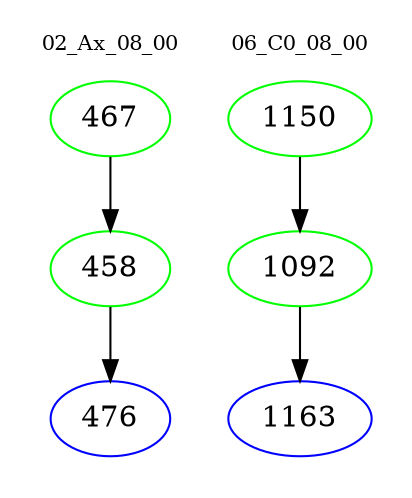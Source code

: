 digraph{
subgraph cluster_0 {
color = white
label = "02_Ax_08_00";
fontsize=10;
T0_467 [label="467", color="green"]
T0_467 -> T0_458 [color="black"]
T0_458 [label="458", color="green"]
T0_458 -> T0_476 [color="black"]
T0_476 [label="476", color="blue"]
}
subgraph cluster_1 {
color = white
label = "06_C0_08_00";
fontsize=10;
T1_1150 [label="1150", color="green"]
T1_1150 -> T1_1092 [color="black"]
T1_1092 [label="1092", color="green"]
T1_1092 -> T1_1163 [color="black"]
T1_1163 [label="1163", color="blue"]
}
}
